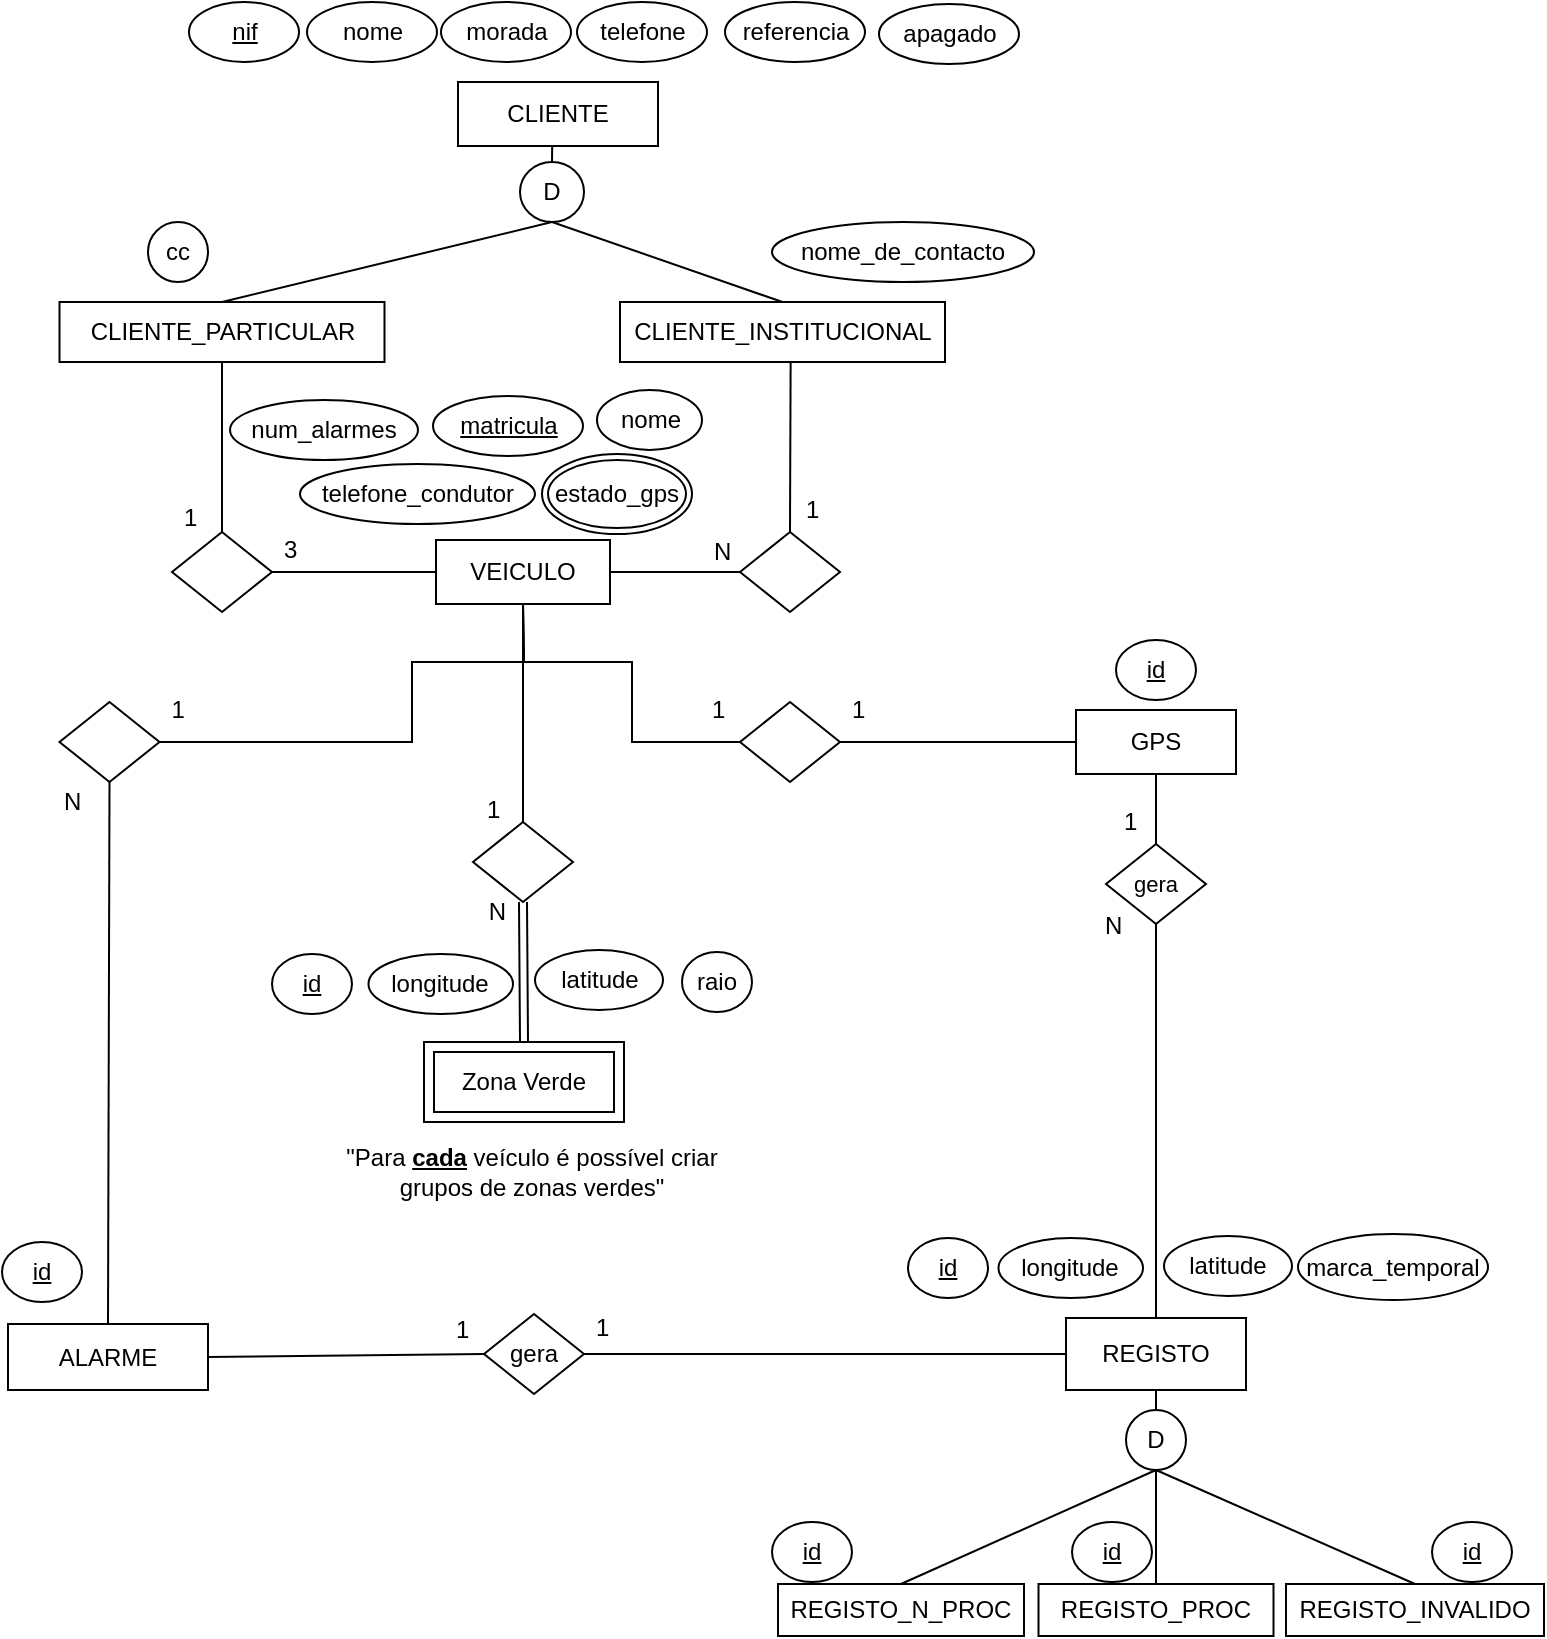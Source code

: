 <mxfile version="15.3.5" type="device"><diagram id="tgrmdK8ak9CBSJfGak2q" name="Page-1"><mxGraphModel dx="981" dy="567" grid="1" gridSize="10" guides="1" tooltips="1" connect="1" arrows="1" fold="1" page="1" pageScale="1" pageWidth="850" pageHeight="1100" math="0" shadow="0"><root><mxCell id="0"/><mxCell id="1" parent="0"/><mxCell id="JKf1tD2Othe3P1sz2b_7-2" value="CLIENTE" style="whiteSpace=wrap;html=1;align=center;hachureGap=4;pointerEvents=0;" parent="1" vertex="1"><mxGeometry x="313" y="60" width="100" height="32" as="geometry"/></mxCell><mxCell id="JKf1tD2Othe3P1sz2b_7-11" value="nif" style="ellipse;whiteSpace=wrap;html=1;align=center;fontStyle=4;hachureGap=4;pointerEvents=0;" parent="1" vertex="1"><mxGeometry x="178.5" y="20" width="55" height="30" as="geometry"/></mxCell><mxCell id="JKf1tD2Othe3P1sz2b_7-12" value="nome" style="ellipse;whiteSpace=wrap;html=1;align=center;hachureGap=4;pointerEvents=0;" parent="1" vertex="1"><mxGeometry x="237.5" y="20" width="65" height="30" as="geometry"/></mxCell><mxCell id="JKf1tD2Othe3P1sz2b_7-13" value="morada" style="ellipse;whiteSpace=wrap;html=1;align=center;hachureGap=4;pointerEvents=0;" parent="1" vertex="1"><mxGeometry x="304.5" y="20" width="65" height="30" as="geometry"/></mxCell><mxCell id="JKf1tD2Othe3P1sz2b_7-14" value="telefone" style="ellipse;whiteSpace=wrap;html=1;align=center;hachureGap=4;pointerEvents=0;" parent="1" vertex="1"><mxGeometry x="372.5" y="20" width="65" height="30" as="geometry"/></mxCell><mxCell id="JKf1tD2Othe3P1sz2b_7-15" value="" style="endArrow=none;html=1;rounded=0;startSize=14;endSize=14;sourcePerimeterSpacing=8;targetPerimeterSpacing=8;entryX=0.471;entryY=0.985;entryDx=0;entryDy=0;entryPerimeter=0;exitX=0.5;exitY=0;exitDx=0;exitDy=0;" parent="1" source="JKf1tD2Othe3P1sz2b_7-16" target="JKf1tD2Othe3P1sz2b_7-2" edge="1"><mxGeometry relative="1" as="geometry"><mxPoint x="360" y="120" as="sourcePoint"/><mxPoint x="364" y="130" as="targetPoint"/></mxGeometry></mxCell><mxCell id="JKf1tD2Othe3P1sz2b_7-16" value="D" style="ellipse;whiteSpace=wrap;html=1;align=center;hachureGap=4;pointerEvents=0;" parent="1" vertex="1"><mxGeometry x="344" y="100" width="32" height="30" as="geometry"/></mxCell><mxCell id="JKf1tD2Othe3P1sz2b_7-18" value="" style="endArrow=none;html=1;rounded=0;startSize=14;endSize=14;sourcePerimeterSpacing=8;targetPerimeterSpacing=8;entryX=0.5;entryY=1;entryDx=0;entryDy=0;exitX=0.5;exitY=0;exitDx=0;exitDy=0;" parent="1" source="JKf1tD2Othe3P1sz2b_7-19" target="JKf1tD2Othe3P1sz2b_7-16" edge="1"><mxGeometry relative="1" as="geometry"><mxPoint x="280" y="170" as="sourcePoint"/><mxPoint x="450" y="90" as="targetPoint"/></mxGeometry></mxCell><mxCell id="JKf1tD2Othe3P1sz2b_7-19" value="CLIENTE_PARTICULAR" style="whiteSpace=wrap;html=1;align=center;hachureGap=4;pointerEvents=0;" parent="1" vertex="1"><mxGeometry x="113.75" y="170" width="162.5" height="30" as="geometry"/></mxCell><mxCell id="JKf1tD2Othe3P1sz2b_7-20" value="CLIENTE_INSTITUCIONAL" style="whiteSpace=wrap;html=1;align=center;hachureGap=4;pointerEvents=0;" parent="1" vertex="1"><mxGeometry x="394" y="170" width="162.5" height="30" as="geometry"/></mxCell><mxCell id="JKf1tD2Othe3P1sz2b_7-21" value="" style="endArrow=none;html=1;rounded=0;startSize=14;endSize=14;sourcePerimeterSpacing=8;targetPerimeterSpacing=8;entryX=0.5;entryY=1;entryDx=0;entryDy=0;exitX=0.5;exitY=0;exitDx=0;exitDy=0;" parent="1" source="JKf1tD2Othe3P1sz2b_7-20" target="JKf1tD2Othe3P1sz2b_7-16" edge="1"><mxGeometry relative="1" as="geometry"><mxPoint x="261.25" y="180" as="sourcePoint"/><mxPoint x="370.0" y="140" as="targetPoint"/></mxGeometry></mxCell><mxCell id="JKf1tD2Othe3P1sz2b_7-22" value="cc" style="ellipse;whiteSpace=wrap;html=1;align=center;hachureGap=4;pointerEvents=0;" parent="1" vertex="1"><mxGeometry x="158" y="130" width="30" height="30" as="geometry"/></mxCell><mxCell id="JKf1tD2Othe3P1sz2b_7-23" value="referencia" style="ellipse;whiteSpace=wrap;html=1;align=center;hachureGap=4;pointerEvents=0;" parent="1" vertex="1"><mxGeometry x="446.5" y="20" width="70" height="30" as="geometry"/></mxCell><mxCell id="JKf1tD2Othe3P1sz2b_7-24" value="nome_de_contacto" style="ellipse;whiteSpace=wrap;html=1;align=center;hachureGap=4;pointerEvents=0;" parent="1" vertex="1"><mxGeometry x="470" y="130" width="131" height="30" as="geometry"/></mxCell><mxCell id="JKf1tD2Othe3P1sz2b_7-25" value="VEICULO" style="whiteSpace=wrap;html=1;align=center;hachureGap=4;pointerEvents=0;" parent="1" vertex="1"><mxGeometry x="302" y="289" width="87" height="32" as="geometry"/></mxCell><mxCell id="JKf1tD2Othe3P1sz2b_7-27" value="matricula" style="ellipse;whiteSpace=wrap;html=1;align=center;fontStyle=4;hachureGap=4;pointerEvents=0;" parent="1" vertex="1"><mxGeometry x="300.5" y="217" width="75" height="30" as="geometry"/></mxCell><mxCell id="JKf1tD2Othe3P1sz2b_7-28" value="telefone_condutor" style="ellipse;whiteSpace=wrap;html=1;align=center;hachureGap=4;pointerEvents=0;" parent="1" vertex="1"><mxGeometry x="234" y="251" width="117.5" height="30" as="geometry"/></mxCell><mxCell id="JKf1tD2Othe3P1sz2b_7-29" value="nome" style="ellipse;whiteSpace=wrap;html=1;align=center;hachureGap=4;pointerEvents=0;" parent="1" vertex="1"><mxGeometry x="382.5" y="214" width="52.5" height="30" as="geometry"/></mxCell><mxCell id="JKf1tD2Othe3P1sz2b_7-32" value="" style="shape=rhombus;perimeter=rhombusPerimeter;whiteSpace=wrap;html=1;align=center;hachureGap=4;pointerEvents=0;" parent="1" vertex="1"><mxGeometry x="170" y="285" width="50" height="40" as="geometry"/></mxCell><mxCell id="JKf1tD2Othe3P1sz2b_7-33" value="" style="endArrow=none;html=1;rounded=0;startSize=14;endSize=14;sourcePerimeterSpacing=8;targetPerimeterSpacing=8;exitX=1;exitY=0.5;exitDx=0;exitDy=0;entryX=0;entryY=0.5;entryDx=0;entryDy=0;" parent="1" source="JKf1tD2Othe3P1sz2b_7-32" target="JKf1tD2Othe3P1sz2b_7-25" edge="1"><mxGeometry relative="1" as="geometry"><mxPoint x="200" y="280" as="sourcePoint"/><mxPoint x="360" y="280" as="targetPoint"/></mxGeometry></mxCell><mxCell id="JKf1tD2Othe3P1sz2b_7-34" value="1" style="text;strokeColor=none;fillColor=none;spacingLeft=4;spacingRight=4;overflow=hidden;rotatable=0;points=[[0,0.5],[1,0.5]];portConstraint=eastwest;fontSize=12;hachureGap=4;pointerEvents=0;" parent="1" vertex="1"><mxGeometry x="170" y="264" width="20" height="25" as="geometry"/></mxCell><mxCell id="JKf1tD2Othe3P1sz2b_7-35" value="3" style="text;strokeColor=none;fillColor=none;spacingLeft=4;spacingRight=4;overflow=hidden;rotatable=0;points=[[0,0.5],[1,0.5]];portConstraint=eastwest;fontSize=12;hachureGap=4;pointerEvents=0;" parent="1" vertex="1"><mxGeometry x="220" y="280" width="20" height="25" as="geometry"/></mxCell><mxCell id="JKf1tD2Othe3P1sz2b_7-36" value="" style="shape=rhombus;perimeter=rhombusPerimeter;whiteSpace=wrap;html=1;align=center;hachureGap=4;pointerEvents=0;" parent="1" vertex="1"><mxGeometry x="454" y="285" width="50" height="40" as="geometry"/></mxCell><mxCell id="JKf1tD2Othe3P1sz2b_7-37" value="" style="endArrow=none;html=1;rounded=0;startSize=14;endSize=14;sourcePerimeterSpacing=8;targetPerimeterSpacing=8;exitX=1;exitY=0.5;exitDx=0;exitDy=0;entryX=0;entryY=0.5;entryDx=0;entryDy=0;" parent="1" source="JKf1tD2Othe3P1sz2b_7-25" target="JKf1tD2Othe3P1sz2b_7-36" edge="1"><mxGeometry relative="1" as="geometry"><mxPoint x="348.25" y="360" as="sourcePoint"/><mxPoint x="450.25" y="360.0" as="targetPoint"/></mxGeometry></mxCell><mxCell id="JKf1tD2Othe3P1sz2b_7-38" value="" style="endArrow=none;html=1;rounded=0;startSize=14;endSize=14;sourcePerimeterSpacing=8;targetPerimeterSpacing=8;exitX=0.525;exitY=0.998;exitDx=0;exitDy=0;entryX=0.5;entryY=0;entryDx=0;entryDy=0;exitPerimeter=0;" parent="1" source="JKf1tD2Othe3P1sz2b_7-20" target="JKf1tD2Othe3P1sz2b_7-36" edge="1"><mxGeometry relative="1" as="geometry"><mxPoint x="503.5" y="266.76" as="sourcePoint"/><mxPoint x="567.5" y="266.76" as="targetPoint"/></mxGeometry></mxCell><mxCell id="JKf1tD2Othe3P1sz2b_7-39" value="1" style="text;strokeColor=none;fillColor=none;spacingLeft=4;spacingRight=4;overflow=hidden;rotatable=0;points=[[0,0.5],[1,0.5]];portConstraint=eastwest;fontSize=12;hachureGap=4;pointerEvents=0;" parent="1" vertex="1"><mxGeometry x="481" y="260" width="20" height="25" as="geometry"/></mxCell><mxCell id="JKf1tD2Othe3P1sz2b_7-40" value="N" style="text;strokeColor=none;fillColor=none;spacingLeft=4;spacingRight=4;overflow=hidden;rotatable=0;points=[[0,0.5],[1,0.5]];portConstraint=eastwest;fontSize=12;hachureGap=4;pointerEvents=0;" parent="1" vertex="1"><mxGeometry x="435" y="281" width="20" height="25" as="geometry"/></mxCell><mxCell id="JKf1tD2Othe3P1sz2b_7-41" value="" style="endArrow=none;html=1;rounded=0;startSize=14;endSize=14;sourcePerimeterSpacing=8;targetPerimeterSpacing=8;exitX=0.5;exitY=0;exitDx=0;exitDy=0;entryX=0.5;entryY=1;entryDx=0;entryDy=0;" parent="1" source="JKf1tD2Othe3P1sz2b_7-32" target="JKf1tD2Othe3P1sz2b_7-19" edge="1"><mxGeometry relative="1" as="geometry"><mxPoint x="230" y="315" as="sourcePoint"/><mxPoint x="312" y="315.0" as="targetPoint"/></mxGeometry></mxCell><mxCell id="JKf1tD2Othe3P1sz2b_7-42" value="" style="endArrow=none;html=1;rounded=0;startSize=14;endSize=14;sourcePerimeterSpacing=8;targetPerimeterSpacing=8;exitX=0.5;exitY=1;exitDx=0;exitDy=0;entryX=0;entryY=0.5;entryDx=0;entryDy=0;" parent="1" source="JKf1tD2Othe3P1sz2b_7-25" target="JKf1tD2Othe3P1sz2b_7-43" edge="1"><mxGeometry relative="1" as="geometry"><mxPoint x="349.5" y="390" as="sourcePoint"/><mxPoint x="509.5" y="390" as="targetPoint"/><Array as="points"><mxPoint x="346" y="350"/><mxPoint x="400" y="350"/><mxPoint x="400" y="390"/></Array></mxGeometry></mxCell><mxCell id="JKf1tD2Othe3P1sz2b_7-43" value="" style="shape=rhombus;perimeter=rhombusPerimeter;whiteSpace=wrap;html=1;align=center;hachureGap=4;pointerEvents=0;" parent="1" vertex="1"><mxGeometry x="454" y="370" width="50" height="40" as="geometry"/></mxCell><mxCell id="JKf1tD2Othe3P1sz2b_7-44" value="" style="endArrow=none;html=1;rounded=0;startSize=14;endSize=14;sourcePerimeterSpacing=8;targetPerimeterSpacing=8;exitX=1;exitY=0.5;exitDx=0;exitDy=0;entryX=0;entryY=0.5;entryDx=0;entryDy=0;" parent="1" source="JKf1tD2Othe3P1sz2b_7-43" target="JKf1tD2Othe3P1sz2b_7-45" edge="1"><mxGeometry relative="1" as="geometry"><mxPoint x="556.5" y="360" as="sourcePoint"/><mxPoint x="550" y="390" as="targetPoint"/></mxGeometry></mxCell><mxCell id="JKf1tD2Othe3P1sz2b_7-45" value="GPS" style="whiteSpace=wrap;html=1;align=center;hachureGap=4;pointerEvents=0;" parent="1" vertex="1"><mxGeometry x="622" y="374" width="80" height="32" as="geometry"/></mxCell><mxCell id="JKf1tD2Othe3P1sz2b_7-46" value="id" style="ellipse;whiteSpace=wrap;html=1;align=center;fontStyle=4;hachureGap=4;pointerEvents=0;" parent="1" vertex="1"><mxGeometry x="642" y="339" width="40" height="30" as="geometry"/></mxCell><mxCell id="JKf1tD2Othe3P1sz2b_7-47" value="1" style="text;strokeColor=none;fillColor=none;spacingLeft=4;spacingRight=4;overflow=hidden;rotatable=0;points=[[0,0.5],[1,0.5]];portConstraint=eastwest;fontSize=12;hachureGap=4;pointerEvents=0;" parent="1" vertex="1"><mxGeometry x="434" y="360" width="20" height="25" as="geometry"/></mxCell><mxCell id="JKf1tD2Othe3P1sz2b_7-48" value="1" style="text;strokeColor=none;fillColor=none;spacingLeft=4;spacingRight=4;overflow=hidden;rotatable=0;points=[[0,0.5],[1,0.5]];portConstraint=eastwest;fontSize=12;hachureGap=4;pointerEvents=0;" parent="1" vertex="1"><mxGeometry x="504" y="360" width="20" height="25" as="geometry"/></mxCell><mxCell id="JKf1tD2Othe3P1sz2b_7-49" value="" style="shape=rhombus;perimeter=rhombusPerimeter;whiteSpace=wrap;html=1;align=center;hachureGap=4;pointerEvents=0;" parent="1" vertex="1"><mxGeometry x="113.75" y="370" width="50" height="40" as="geometry"/></mxCell><mxCell id="JKf1tD2Othe3P1sz2b_7-50" value="" style="endArrow=none;html=1;rounded=0;startSize=14;endSize=14;sourcePerimeterSpacing=8;targetPerimeterSpacing=8;entryX=0.5;entryY=1;entryDx=0;entryDy=0;exitX=1;exitY=0.5;exitDx=0;exitDy=0;" parent="1" source="JKf1tD2Othe3P1sz2b_7-49" target="JKf1tD2Othe3P1sz2b_7-25" edge="1"><mxGeometry relative="1" as="geometry"><mxPoint x="310" y="430" as="sourcePoint"/><mxPoint x="470" y="430" as="targetPoint"/><Array as="points"><mxPoint x="290" y="390"/><mxPoint x="290" y="350"/><mxPoint x="346" y="350"/></Array></mxGeometry></mxCell><mxCell id="JKf1tD2Othe3P1sz2b_7-52" value="1" style="text;strokeColor=none;fillColor=none;spacingLeft=4;spacingRight=4;overflow=hidden;rotatable=0;points=[[0,0.5],[1,0.5]];portConstraint=eastwest;fontSize=12;hachureGap=4;pointerEvents=0;" parent="1" vertex="1"><mxGeometry x="321.5" y="410" width="20" height="25" as="geometry"/></mxCell><mxCell id="JKf1tD2Othe3P1sz2b_7-55" value="" style="shape=rhombus;perimeter=rhombusPerimeter;whiteSpace=wrap;html=1;align=center;hachureGap=4;pointerEvents=0;" parent="1" vertex="1"><mxGeometry x="320.5" y="430" width="50" height="40" as="geometry"/></mxCell><mxCell id="JKf1tD2Othe3P1sz2b_7-56" value="" style="endArrow=none;html=1;rounded=0;startSize=14;endSize=14;sourcePerimeterSpacing=8;targetPerimeterSpacing=8;entryX=0.5;entryY=1;entryDx=0;entryDy=0;exitX=0.5;exitY=0;exitDx=0;exitDy=0;" parent="1" source="JKf1tD2Othe3P1sz2b_7-55" target="JKf1tD2Othe3P1sz2b_7-25" edge="1"><mxGeometry relative="1" as="geometry"><mxPoint x="260" y="400" as="sourcePoint"/><mxPoint x="420" y="400" as="targetPoint"/></mxGeometry></mxCell><mxCell id="JKf1tD2Othe3P1sz2b_7-59" value="longitude" style="ellipse;whiteSpace=wrap;html=1;align=center;hachureGap=4;pointerEvents=0;" parent="1" vertex="1"><mxGeometry x="268.25" y="496" width="72.25" height="30" as="geometry"/></mxCell><mxCell id="JKf1tD2Othe3P1sz2b_7-60" value="latitude" style="ellipse;whiteSpace=wrap;html=1;align=center;hachureGap=4;pointerEvents=0;" parent="1" vertex="1"><mxGeometry x="351.5" y="494" width="64" height="30" as="geometry"/></mxCell><mxCell id="JKf1tD2Othe3P1sz2b_7-61" value="raio" style="ellipse;whiteSpace=wrap;html=1;align=center;hachureGap=4;pointerEvents=0;" parent="1" vertex="1"><mxGeometry x="425" y="495" width="35" height="30" as="geometry"/></mxCell><mxCell id="JKf1tD2Othe3P1sz2b_7-63" value="id" style="ellipse;whiteSpace=wrap;html=1;align=center;fontStyle=4;hachureGap=4;pointerEvents=0;" parent="1" vertex="1"><mxGeometry x="220" y="496" width="40" height="30" as="geometry"/></mxCell><mxCell id="JKf1tD2Othe3P1sz2b_7-64" value="REGISTO" style="whiteSpace=wrap;html=1;align=center;hachureGap=4;pointerEvents=0;" parent="1" vertex="1"><mxGeometry x="617" y="678" width="90" height="36" as="geometry"/></mxCell><mxCell id="JKf1tD2Othe3P1sz2b_7-65" value="" style="endArrow=none;html=1;rounded=0;startSize=14;endSize=14;sourcePerimeterSpacing=8;targetPerimeterSpacing=8;entryX=0.5;entryY=1;entryDx=0;entryDy=0;exitX=0.5;exitY=0;exitDx=0;exitDy=0;" parent="1" source="JKf1tD2Othe3P1sz2b_7-66" target="JKf1tD2Othe3P1sz2b_7-64" edge="1"><mxGeometry relative="1" as="geometry"><mxPoint x="662" y="734" as="sourcePoint"/><mxPoint x="662" y="614" as="targetPoint"/></mxGeometry></mxCell><mxCell id="JKf1tD2Othe3P1sz2b_7-66" value="D" style="ellipse;whiteSpace=wrap;html=1;align=center;hachureGap=4;pointerEvents=0;" parent="1" vertex="1"><mxGeometry x="647" y="724" width="30" height="30" as="geometry"/></mxCell><mxCell id="JKf1tD2Othe3P1sz2b_7-67" value="" style="endArrow=none;html=1;rounded=0;startSize=14;endSize=14;sourcePerimeterSpacing=8;targetPerimeterSpacing=8;entryX=0.5;entryY=1;entryDx=0;entryDy=0;exitX=0.5;exitY=0;exitDx=0;exitDy=0;" parent="1" source="JKf1tD2Othe3P1sz2b_7-68" target="JKf1tD2Othe3P1sz2b_7-66" edge="1"><mxGeometry relative="1" as="geometry"><mxPoint x="529" y="831" as="sourcePoint"/><mxPoint x="619" y="841" as="targetPoint"/></mxGeometry></mxCell><mxCell id="JKf1tD2Othe3P1sz2b_7-68" value="REGISTO_N_PROC" style="whiteSpace=wrap;html=1;align=center;hachureGap=4;pointerEvents=0;" parent="1" vertex="1"><mxGeometry x="473" y="811" width="123" height="26" as="geometry"/></mxCell><mxCell id="JKf1tD2Othe3P1sz2b_7-69" value="REGISTO_PROC" style="whiteSpace=wrap;html=1;align=center;hachureGap=4;pointerEvents=0;" parent="1" vertex="1"><mxGeometry x="603.25" y="811" width="117.5" height="26" as="geometry"/></mxCell><mxCell id="JKf1tD2Othe3P1sz2b_7-70" value="REGISTO_INVALIDO" style="whiteSpace=wrap;html=1;align=center;hachureGap=4;pointerEvents=0;" parent="1" vertex="1"><mxGeometry x="727" y="811" width="129" height="26" as="geometry"/></mxCell><mxCell id="JKf1tD2Othe3P1sz2b_7-71" value="" style="endArrow=none;html=1;rounded=0;startSize=14;endSize=14;sourcePerimeterSpacing=8;targetPerimeterSpacing=8;entryX=0.5;entryY=1;entryDx=0;entryDy=0;exitX=0.5;exitY=0;exitDx=0;exitDy=0;" parent="1" source="JKf1tD2Othe3P1sz2b_7-69" target="JKf1tD2Othe3P1sz2b_7-66" edge="1"><mxGeometry relative="1" as="geometry"><mxPoint x="556.5" y="781" as="sourcePoint"/><mxPoint x="716.5" y="781" as="targetPoint"/></mxGeometry></mxCell><mxCell id="JKf1tD2Othe3P1sz2b_7-72" value="" style="endArrow=none;html=1;rounded=0;startSize=14;endSize=14;sourcePerimeterSpacing=8;targetPerimeterSpacing=8;entryX=0.5;entryY=1;entryDx=0;entryDy=0;exitX=0.5;exitY=0;exitDx=0;exitDy=0;" parent="1" source="JKf1tD2Othe3P1sz2b_7-70" target="JKf1tD2Othe3P1sz2b_7-66" edge="1"><mxGeometry relative="1" as="geometry"><mxPoint x="459" y="841" as="sourcePoint"/><mxPoint x="619" y="841" as="targetPoint"/></mxGeometry></mxCell><mxCell id="JKf1tD2Othe3P1sz2b_7-73" value="longitude" style="ellipse;whiteSpace=wrap;html=1;align=center;hachureGap=4;pointerEvents=0;" parent="1" vertex="1"><mxGeometry x="583.25" y="638" width="72.25" height="30" as="geometry"/></mxCell><mxCell id="JKf1tD2Othe3P1sz2b_7-74" value="latitude" style="ellipse;whiteSpace=wrap;html=1;align=center;hachureGap=4;pointerEvents=0;" parent="1" vertex="1"><mxGeometry x="666" y="637" width="64" height="30" as="geometry"/></mxCell><mxCell id="JKf1tD2Othe3P1sz2b_7-75" value="marca_temporal" style="ellipse;whiteSpace=wrap;html=1;align=center;hachureGap=4;pointerEvents=0;" parent="1" vertex="1"><mxGeometry x="733" y="636" width="95" height="33" as="geometry"/></mxCell><mxCell id="JKf1tD2Othe3P1sz2b_7-76" value="id" style="ellipse;whiteSpace=wrap;html=1;align=center;fontStyle=4;hachureGap=4;pointerEvents=0;" parent="1" vertex="1"><mxGeometry x="538" y="638" width="40" height="30" as="geometry"/></mxCell><mxCell id="JKf1tD2Othe3P1sz2b_7-77" value="gera" style="shape=rhombus;perimeter=rhombusPerimeter;whiteSpace=wrap;html=1;align=center;hachureGap=4;pointerEvents=0;fontSize=11;" parent="1" vertex="1"><mxGeometry x="637" y="441" width="50" height="40" as="geometry"/></mxCell><mxCell id="JKf1tD2Othe3P1sz2b_7-78" value="" style="endArrow=none;html=1;rounded=0;startSize=14;endSize=14;sourcePerimeterSpacing=8;targetPerimeterSpacing=8;entryX=0.5;entryY=1;entryDx=0;entryDy=0;exitX=0.5;exitY=0;exitDx=0;exitDy=0;" parent="1" source="JKf1tD2Othe3P1sz2b_7-77" target="JKf1tD2Othe3P1sz2b_7-45" edge="1"><mxGeometry relative="1" as="geometry"><mxPoint x="450" y="560" as="sourcePoint"/><mxPoint x="610" y="560" as="targetPoint"/></mxGeometry></mxCell><mxCell id="JKf1tD2Othe3P1sz2b_7-79" value="1" style="text;strokeColor=none;fillColor=none;spacingLeft=4;spacingRight=4;overflow=hidden;rotatable=0;points=[[0,0.5],[1,0.5]];portConstraint=eastwest;fontSize=12;hachureGap=4;pointerEvents=0;" parent="1" vertex="1"><mxGeometry x="640" y="416" width="20" height="25" as="geometry"/></mxCell><mxCell id="JKf1tD2Othe3P1sz2b_7-80" value="N" style="text;strokeColor=none;fillColor=none;spacingLeft=4;spacingRight=4;overflow=hidden;rotatable=0;points=[[0,0.5],[1,0.5]];portConstraint=eastwest;fontSize=12;hachureGap=4;pointerEvents=0;" parent="1" vertex="1"><mxGeometry x="630.5" y="468" width="20" height="15" as="geometry"/></mxCell><mxCell id="JKf1tD2Othe3P1sz2b_7-81" value="" style="endArrow=none;html=1;rounded=0;startSize=14;endSize=14;sourcePerimeterSpacing=8;targetPerimeterSpacing=8;entryX=0.5;entryY=1;entryDx=0;entryDy=0;exitX=0.5;exitY=0;exitDx=0;exitDy=0;" parent="1" source="JKf1tD2Othe3P1sz2b_7-64" target="JKf1tD2Othe3P1sz2b_7-77" edge="1"><mxGeometry relative="1" as="geometry"><mxPoint x="450" y="560" as="sourcePoint"/><mxPoint x="610" y="560" as="targetPoint"/></mxGeometry></mxCell><mxCell id="JKf1tD2Othe3P1sz2b_7-82" value="1" style="text;strokeColor=none;fillColor=none;spacingLeft=4;spacingRight=4;overflow=hidden;rotatable=0;points=[[0,0.5],[1,0.5]];portConstraint=eastwest;fontSize=12;hachureGap=4;pointerEvents=0;" parent="1" vertex="1"><mxGeometry x="163.75" y="360" width="20" height="25" as="geometry"/></mxCell><mxCell id="JKf1tD2Othe3P1sz2b_7-83" value="N" style="text;strokeColor=none;fillColor=none;spacingLeft=4;spacingRight=4;overflow=hidden;rotatable=0;points=[[0,0.5],[1,0.5]];portConstraint=eastwest;fontSize=12;hachureGap=4;pointerEvents=0;" parent="1" vertex="1"><mxGeometry x="110" y="406" width="20" height="15" as="geometry"/></mxCell><mxCell id="JKf1tD2Othe3P1sz2b_7-84" value="ALARME" style="whiteSpace=wrap;html=1;align=center;hachureGap=4;pointerEvents=0;" parent="1" vertex="1"><mxGeometry x="88" y="681" width="100" height="33" as="geometry"/></mxCell><mxCell id="JKf1tD2Othe3P1sz2b_7-85" value="id" style="ellipse;whiteSpace=wrap;html=1;align=center;fontStyle=4;hachureGap=4;pointerEvents=0;" parent="1" vertex="1"><mxGeometry x="85" y="640" width="40" height="30" as="geometry"/></mxCell><mxCell id="JKf1tD2Othe3P1sz2b_7-89" value="" style="endArrow=none;html=1;rounded=0;startSize=14;endSize=14;sourcePerimeterSpacing=8;targetPerimeterSpacing=8;fontSize=11;exitX=0.5;exitY=0;exitDx=0;exitDy=0;entryX=0.5;entryY=1;entryDx=0;entryDy=0;" parent="1" source="JKf1tD2Othe3P1sz2b_7-84" target="JKf1tD2Othe3P1sz2b_7-49" edge="1"><mxGeometry relative="1" as="geometry"><mxPoint x="183.75" y="612" as="sourcePoint"/><mxPoint x="343.75" y="612" as="targetPoint"/></mxGeometry></mxCell><mxCell id="JKf1tD2Othe3P1sz2b_7-90" value="gera" style="shape=rhombus;perimeter=rhombusPerimeter;whiteSpace=wrap;html=1;align=center;hachureGap=4;pointerEvents=0;" parent="1" vertex="1"><mxGeometry x="326" y="676" width="50" height="40" as="geometry"/></mxCell><mxCell id="JKf1tD2Othe3P1sz2b_7-91" value="" style="endArrow=none;html=1;rounded=0;startSize=14;endSize=14;sourcePerimeterSpacing=8;targetPerimeterSpacing=8;fontSize=11;exitX=1;exitY=0.5;exitDx=0;exitDy=0;entryX=0;entryY=0.5;entryDx=0;entryDy=0;" parent="1" source="JKf1tD2Othe3P1sz2b_7-84" target="JKf1tD2Othe3P1sz2b_7-90" edge="1"><mxGeometry relative="1" as="geometry"><mxPoint x="340" y="630" as="sourcePoint"/><mxPoint x="500" y="630" as="targetPoint"/></mxGeometry></mxCell><mxCell id="JKf1tD2Othe3P1sz2b_7-92" value="" style="endArrow=none;html=1;rounded=0;startSize=14;endSize=14;sourcePerimeterSpacing=8;targetPerimeterSpacing=8;fontSize=11;exitX=1;exitY=0.5;exitDx=0;exitDy=0;entryX=0;entryY=0.5;entryDx=0;entryDy=0;" parent="1" source="JKf1tD2Othe3P1sz2b_7-90" target="JKf1tD2Othe3P1sz2b_7-64" edge="1"><mxGeometry relative="1" as="geometry"><mxPoint x="445.25" y="689.16" as="sourcePoint"/><mxPoint x="583.25" y="689.16" as="targetPoint"/></mxGeometry></mxCell><mxCell id="JKf1tD2Othe3P1sz2b_7-93" value="1" style="text;strokeColor=none;fillColor=none;spacingLeft=4;spacingRight=4;overflow=hidden;rotatable=0;points=[[0,0.5],[1,0.5]];portConstraint=eastwest;fontSize=12;hachureGap=4;pointerEvents=0;" parent="1" vertex="1"><mxGeometry x="306" y="670" width="20" height="25" as="geometry"/></mxCell><mxCell id="JKf1tD2Othe3P1sz2b_7-94" value="1" style="text;strokeColor=none;fillColor=none;spacingLeft=4;spacingRight=4;overflow=hidden;rotatable=0;points=[[0,0.5],[1,0.5]];portConstraint=eastwest;fontSize=12;hachureGap=4;pointerEvents=0;" parent="1" vertex="1"><mxGeometry x="376" y="669" width="20" height="25" as="geometry"/></mxCell><mxCell id="3J_dE6dhPCNh9h4893F9-1" value="estado_gps" style="ellipse;shape=doubleEllipse;margin=3;whiteSpace=wrap;html=1;align=center;hachureGap=4;pointerEvents=0;" parent="1" vertex="1"><mxGeometry x="355" y="246" width="75" height="40" as="geometry"/></mxCell><mxCell id="tTaX6_6A6aedYeeWHkj1-2" value="apagado" style="ellipse;whiteSpace=wrap;html=1;align=center;hachureGap=4;pointerEvents=0;" parent="1" vertex="1"><mxGeometry x="523.5" y="21" width="70" height="30" as="geometry"/></mxCell><mxCell id="tTaX6_6A6aedYeeWHkj1-3" value="num_alarmes" style="ellipse;whiteSpace=wrap;html=1;align=center;hachureGap=4;pointerEvents=0;" parent="1" vertex="1"><mxGeometry x="199" y="219" width="94" height="30" as="geometry"/></mxCell><mxCell id="tTaX6_6A6aedYeeWHkj1-4" value="id" style="ellipse;whiteSpace=wrap;html=1;align=center;fontStyle=4;hachureGap=4;pointerEvents=0;" parent="1" vertex="1"><mxGeometry x="470" y="780" width="40" height="30" as="geometry"/></mxCell><mxCell id="tTaX6_6A6aedYeeWHkj1-5" value="id" style="ellipse;whiteSpace=wrap;html=1;align=center;fontStyle=4;hachureGap=4;pointerEvents=0;" parent="1" vertex="1"><mxGeometry x="620" y="780" width="40" height="30" as="geometry"/></mxCell><mxCell id="tTaX6_6A6aedYeeWHkj1-6" value="id" style="ellipse;whiteSpace=wrap;html=1;align=center;fontStyle=4;hachureGap=4;pointerEvents=0;" parent="1" vertex="1"><mxGeometry x="800" y="780" width="40" height="30" as="geometry"/></mxCell><mxCell id="9d6MKsDH-cSSqQJmufUk-1" value="Zona Verde" style="shape=ext;margin=3;double=1;whiteSpace=wrap;html=1;align=center;hachureGap=4;pointerEvents=0;" vertex="1" parent="1"><mxGeometry x="296" y="540" width="100" height="40" as="geometry"/></mxCell><mxCell id="9d6MKsDH-cSSqQJmufUk-5" value="" style="shape=link;html=1;rounded=0;endArrow=open;startSize=14;endSize=14;sourcePerimeterSpacing=8;targetPerimeterSpacing=8;exitX=0.5;exitY=0;exitDx=0;exitDy=0;entryX=0.5;entryY=1;entryDx=0;entryDy=0;" edge="1" parent="1" source="9d6MKsDH-cSSqQJmufUk-1" target="JKf1tD2Othe3P1sz2b_7-55"><mxGeometry relative="1" as="geometry"><mxPoint x="394" y="570" as="sourcePoint"/><mxPoint x="554" y="570" as="targetPoint"/></mxGeometry></mxCell><mxCell id="9d6MKsDH-cSSqQJmufUk-6" value="N" style="resizable=0;html=1;align=right;verticalAlign=bottom;" connectable="0" vertex="1" parent="9d6MKsDH-cSSqQJmufUk-5"><mxGeometry x="1" relative="1" as="geometry"><mxPoint x="-8" y="13" as="offset"/></mxGeometry></mxCell><mxCell id="9d6MKsDH-cSSqQJmufUk-7" value="&quot;Para &lt;u&gt;&lt;b&gt;cada&lt;/b&gt;&lt;/u&gt; veículo é possível criar grupos de zonas verdes&quot;" style="text;html=1;strokeColor=none;fillColor=none;align=center;verticalAlign=middle;whiteSpace=wrap;rounded=0;hachureGap=4;pointerEvents=0;" vertex="1" parent="1"><mxGeometry x="245" y="590" width="210" height="30" as="geometry"/></mxCell></root></mxGraphModel></diagram></mxfile>